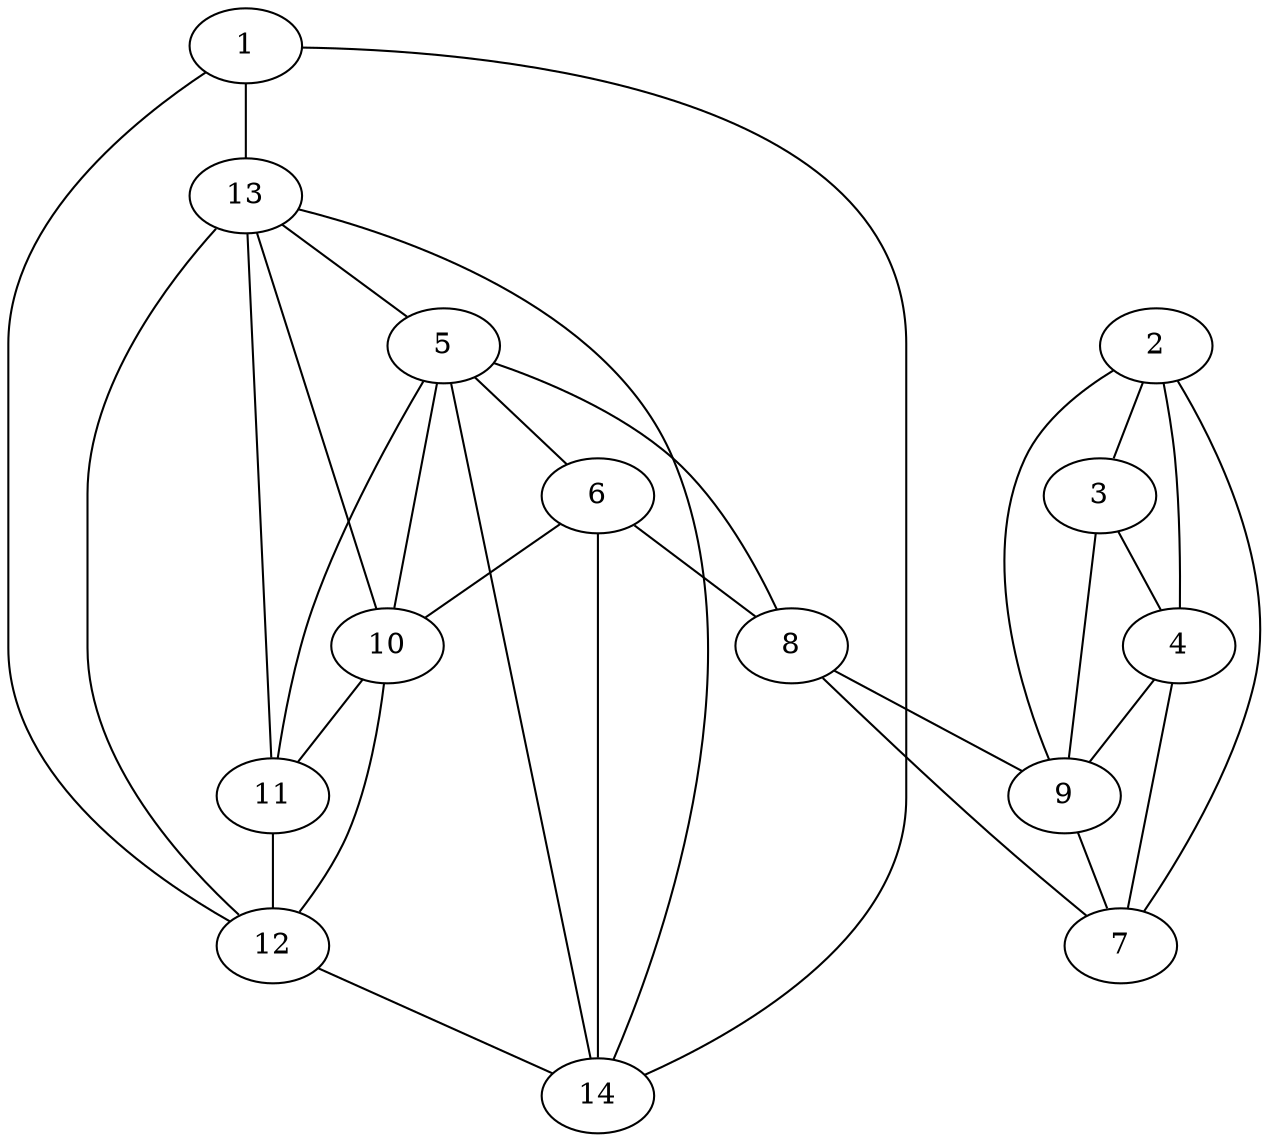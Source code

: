 graph pdb1cwh {
	1	 [aaLength=12,
		sequence=PKTAENFRALST,
		type=0];
	13	 [aaLength=4,
		sequence=ADKV,
		type=2];
	1 -- 13	 [distance0="13.5736",
		frequency=1,
		type0=1];
	2	 [aaLength=3,
		sequence=EWL,
		type=0];
	3	 [aaLength=8,
		sequence=MNIVEAME,
		type=0];
	2 -- 3	 [distance0="25.83557",
		frequency=1,
		type0=1];
	7	 [aaLength=4,
		sequence=FFIC,
		type=1];
	2 -- 7	 [distance0="37.85718",
		frequency=1,
		type0=2];
	9	 [aaLength=7,
		sequence=VFGKVKE,
		type=1];
	2 -- 9	 [distance0="37.85718",
		distance1="5.0",
		frequency=2,
		type0=3,
		type1=4];
	4	 [aaLength=8,
		sequence=ITIADCGQ,
		type=1];
	3 -- 4	 [distance0="59.38343",
		distance1="12.0",
		frequency=2,
		type0=3,
		type1=4];
	3 -- 9	 [distance0="56.48355",
		frequency=1,
		type0=2];
	4 -- 2	 [distance0="51.62525",
		frequency=1,
		type0=3];
	4 -- 7	 [distance0="44.0",
		frequency=1,
		type0=2];
	4 -- 9	 [distance0="28.0",
		frequency=1,
		type0=1];
	5	 [aaLength=5,
		sequence=FHRII,
		type=1];
	8	 [aaLength=4,
		sequence=ILSM,
		type=1];
	5 -- 8	 [distance0="44.0",
		frequency=1,
		type0=3];
	6	 [aaLength=12,
		sequence=MCQGGDFTRHNG,
		type=1];
	5 -- 6	 [distance0="8.0",
		frequency=1,
		type0=1];
	10	 [aaLength=10,
		sequence=EPLGRVSFEL,
		type=1];
	5 -- 10	 [distance0="38.0",
		frequency=1,
		type0=2];
	14	 [aaLength=4,
		sequence=IPGF,
		type=2];
	5 -- 14	 [distance0="0.0",
		frequency=1,
		type0=5];
	6 -- 8	 [distance0="36.0",
		distance1="24.0",
		frequency=2,
		type0=2,
		type1=4];
	6 -- 10	 [distance0="46.0",
		frequency=1,
		type0=3];
	7 -- 8	 [distance0="15.0",
		frequency=1,
		type0=1];
	8 -- 9	 [distance0="31.0",
		frequency=1,
		type0=2];
	9 -- 7	 [distance0="16.0",
		frequency=1,
		type0=1];
	11	 [aaLength=8,
		sequence=TVFFDIAV,
		type=1];
	10 -- 11	 [distance0="10.0",
		frequency=1,
		type0=1];
	10 -- 13	 [distance0="41.1814",
		distance1="1.0",
		frequency=2,
		type0=3,
		type1=4];
	12	 [aaLength=4,
		sequence=VDGE,
		type=2];
	11 -- 12	 [distance0="0.0",
		frequency=1,
		type0=5];
	11 -- 5	 [distance0="48.0",
		frequency=1,
		type0=3];
	11 -- 13	 [distance0="44.89886",
		frequency=1,
		type0=2];
	12 -- 1	 [distance0="28.74174",
		frequency=1,
		type0=1];
	12 -- 10	 [distance0="0.0",
		frequency=1,
		type0=5];
	12 -- 13	 [distance0="32.90218",
		frequency=1,
		type0=2];
	12 -- 14	 [distance0="48.29571",
		frequency=1,
		type0=3];
	13 -- 5	 [distance0="23.0",
		frequency=1,
		type0=4];
	14 -- 1	 [distance0="30.5584",
		frequency=1,
		type0=1];
	14 -- 6	 [distance0="0.0",
		frequency=1,
		type0=5];
	14 -- 13	 [distance0="33.91807",
		frequency=1,
		type0=2];
}
